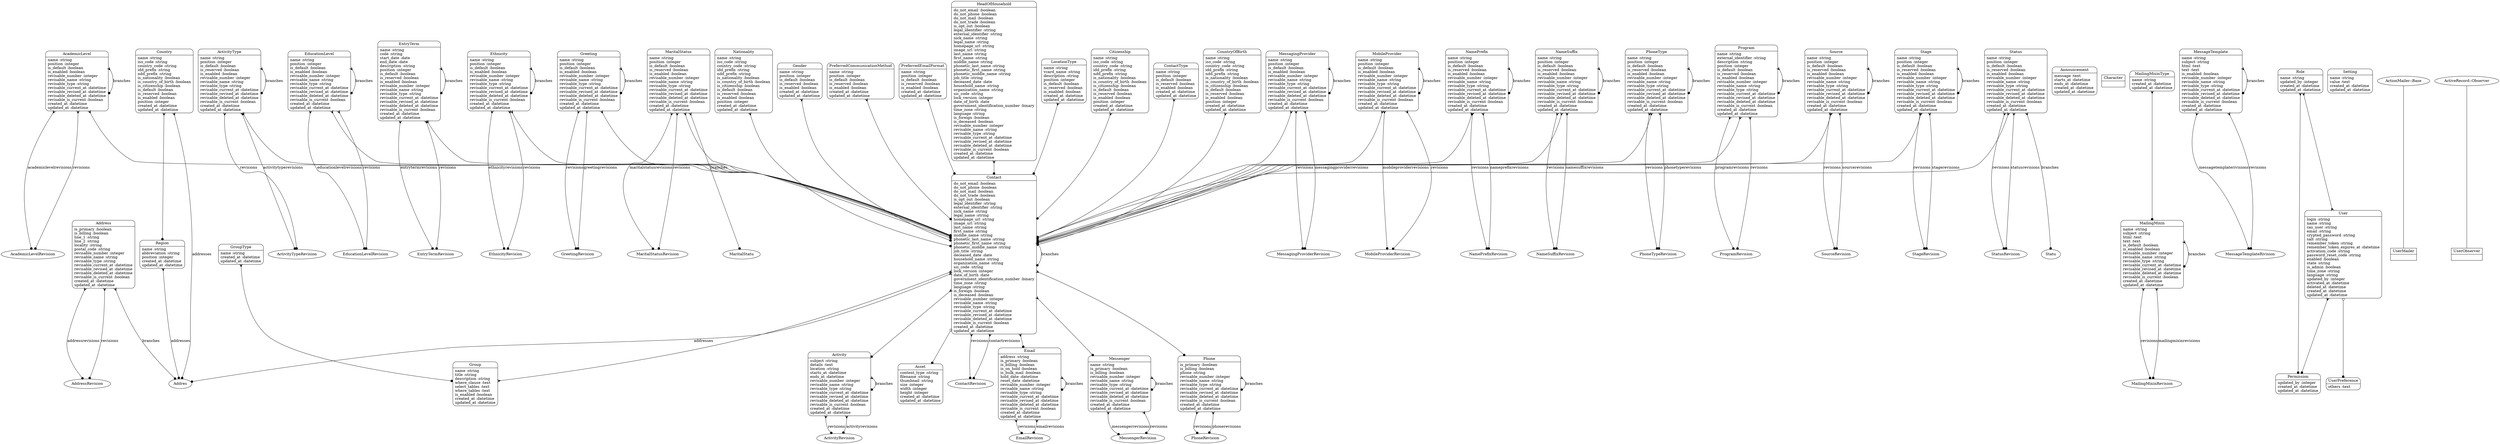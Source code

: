 digraph models_diagram {
	graph[overlap=false, splines=true]
	"AcademicLevel" [shape=Mrecord, label="{AcademicLevel|name :string\lposition :integer\lis_default :boolean\lis_enabled :boolean\lrevisable_number :integer\lrevisable_name :string\lrevisable_type :string\lrevisable_current_at :datetime\lrevisable_revised_at :datetime\lrevisable_deleted_at :datetime\lrevisable_is_current :boolean\lcreated_at :datetime\lupdated_at :datetime\l}"]
	"Activity" [shape=Mrecord, label="{Activity|subject :string\ldetails :text\llocation :string\lstarts_at :datetime\lends_at :datetime\lrevisable_number :integer\lrevisable_name :string\lrevisable_type :string\lrevisable_current_at :datetime\lrevisable_revised_at :datetime\lrevisable_deleted_at :datetime\lrevisable_is_current :boolean\lcreated_at :datetime\lupdated_at :datetime\l}"]
	"ActivityType" [shape=Mrecord, label="{ActivityType|name :string\lposition :integer\lis_default :boolean\lis_reserved :boolean\lis_enabled :boolean\lrevisable_number :integer\lrevisable_name :string\lrevisable_type :string\lrevisable_current_at :datetime\lrevisable_revised_at :datetime\lrevisable_deleted_at :datetime\lrevisable_is_current :boolean\lcreated_at :datetime\lupdated_at :datetime\l}"]
	"Address" [shape=Mrecord, label="{Address|is_primary :boolean\lis_billing :boolean\lline_1 :string\lline_2 :string\llocality :string\lpostal_code :string\lrevisable_number :integer\lrevisable_name :string\lrevisable_type :string\lrevisable_current_at :datetime\lrevisable_revised_at :datetime\lrevisable_deleted_at :datetime\lrevisable_is_current :boolean\lcreated_at :datetime\lupdated_at :datetime\l}"]
	"Announcement" [shape=Mrecord, label="{Announcement|message :text\lstarts_at :datetime\lends_at :datetime\lcreated_at :datetime\lupdated_at :datetime\l}"]
	"Asset" [shape=Mrecord, label="{Asset|content_type :string\lfilename :string\lthumbnail :string\lsize :integer\lwidth :integer\lheight :integer\lcreated_at :datetime\lupdated_at :datetime\l}"]
	"Character" [shape=record, label="{Character|}"]
	"Citizenship" [shape=Mrecord, label="{Citizenship|name :string\liso_code :string\lcountry_code :string\lidd_prefix :string\lndd_prefix :string\lis_nationality :boolean\lis_country_of_birth :boolean\lis_citizenship :boolean\lis_default :boolean\lis_reserved :boolean\lis_enabled :boolean\lposition :integer\lcreated_at :datetime\lupdated_at :datetime\l}"]
	"Contact" [shape=Mrecord, label="{Contact|do_not_email :boolean\ldo_not_phone :boolean\ldo_not_mail :boolean\ldo_not_trade :boolean\lis_opt_out :boolean\llegal_identifier :string\lexternal_identifier :string\lnick_name :string\llegal_name :string\lhomepage_url :string\limage_url :string\llast_name :string\lfirst_name :string\lmiddle_name :string\lphonetic_last_name :string\lphonetic_first_name :string\lphonetic_middle_name :string\ljob_title :string\ldeceased_date :date\lhousehold_name :string\lorganization_name :string\lsic_code :string\llock_version :integer\ldate_of_birth :date\lgovernment_identification_number :binary\ltime_zone :string\llanguage :string\lis_foreign :boolean\lis_deceased :boolean\lrevisable_number :integer\lrevisable_name :string\lrevisable_type :string\lrevisable_current_at :datetime\lrevisable_revised_at :datetime\lrevisable_deleted_at :datetime\lrevisable_is_current :boolean\lcreated_at :datetime\lupdated_at :datetime\l}"]
	"ContactType" [shape=Mrecord, label="{ContactType|name :string\lposition :integer\lis_default :boolean\lis_reserved :boolean\lis_enabled :boolean\lcreated_at :datetime\lupdated_at :datetime\l}"]
	"Country" [shape=Mrecord, label="{Country|name :string\liso_code :string\lcountry_code :string\lidd_prefix :string\lndd_prefix :string\lis_nationality :boolean\lis_country_of_birth :boolean\lis_citizenship :boolean\lis_default :boolean\lis_reserved :boolean\lis_enabled :boolean\lposition :integer\lcreated_at :datetime\lupdated_at :datetime\l}"]
	"CountryOfBirth" [shape=Mrecord, label="{CountryOfBirth|name :string\liso_code :string\lcountry_code :string\lidd_prefix :string\lndd_prefix :string\lis_nationality :boolean\lis_country_of_birth :boolean\lis_citizenship :boolean\lis_default :boolean\lis_reserved :boolean\lis_enabled :boolean\lposition :integer\lcreated_at :datetime\lupdated_at :datetime\l}"]
	"EducationLevel" [shape=Mrecord, label="{EducationLevel|name :string\lposition :integer\lis_default :boolean\lis_enabled :boolean\lrevisable_number :integer\lrevisable_name :string\lrevisable_type :string\lrevisable_current_at :datetime\lrevisable_revised_at :datetime\lrevisable_deleted_at :datetime\lrevisable_is_current :boolean\lcreated_at :datetime\lupdated_at :datetime\l}"]
	"Email" [shape=Mrecord, label="{Email|address :string\lis_primary :boolean\lis_billing :boolean\lis_on_hold :boolean\lis_bulk_mail :boolean\lhold_date :datetime\lreset_date :datetime\lrevisable_number :integer\lrevisable_name :string\lrevisable_type :string\lrevisable_current_at :datetime\lrevisable_revised_at :datetime\lrevisable_deleted_at :datetime\lrevisable_is_current :boolean\lcreated_at :datetime\lupdated_at :datetime\l}"]
	"EntryTerm" [shape=Mrecord, label="{EntryTerm|name :string\lcode :string\lstart_date :date\lend_date :date\ldescription :string\lposition :integer\lis_default :boolean\lis_reserved :boolean\lis_enabled :boolean\lrevisable_number :integer\lrevisable_name :string\lrevisable_type :string\lrevisable_current_at :datetime\lrevisable_revised_at :datetime\lrevisable_deleted_at :datetime\lrevisable_is_current :boolean\lcreated_at :datetime\lupdated_at :datetime\l}"]
	"Ethnicity" [shape=Mrecord, label="{Ethnicity|name :string\lposition :integer\lis_default :boolean\lis_enabled :boolean\lrevisable_number :integer\lrevisable_name :string\lrevisable_type :string\lrevisable_current_at :datetime\lrevisable_revised_at :datetime\lrevisable_deleted_at :datetime\lrevisable_is_current :boolean\lcreated_at :datetime\lupdated_at :datetime\l}"]
	"Gender" [shape=Mrecord, label="{Gender|name :string\lposition :integer\lis_default :boolean\lis_reserved :boolean\lis_enabled :boolean\lcreated_at :datetime\lupdated_at :datetime\l}"]
	"Greeting" [shape=Mrecord, label="{Greeting|name :string\lposition :integer\lis_default :boolean\lis_enabled :boolean\lrevisable_number :integer\lrevisable_name :string\lrevisable_type :string\lrevisable_current_at :datetime\lrevisable_revised_at :datetime\lrevisable_deleted_at :datetime\lrevisable_is_current :boolean\lcreated_at :datetime\lupdated_at :datetime\l}"]
	"Group" [shape=Mrecord, label="{Group|name :string\ltitle :string\ldescription :string\lwhere_clause :text\lselect_tables :text\lwhere_tables :text\lis_enabled :boolean\lcreated_at :datetime\lupdated_at :datetime\l}"]
	"GroupType" [shape=Mrecord, label="{GroupType|name :string\lcreated_at :datetime\lupdated_at :datetime\l}"]
	"HeadOfHousehold" [shape=Mrecord, label="{HeadOfHousehold|do_not_email :boolean\ldo_not_phone :boolean\ldo_not_mail :boolean\ldo_not_trade :boolean\lis_opt_out :boolean\llegal_identifier :string\lexternal_identifier :string\lnick_name :string\llegal_name :string\lhomepage_url :string\limage_url :string\llast_name :string\lfirst_name :string\lmiddle_name :string\lphonetic_last_name :string\lphonetic_first_name :string\lphonetic_middle_name :string\ljob_title :string\ldeceased_date :date\lhousehold_name :string\lorganization_name :string\lsic_code :string\llock_version :integer\ldate_of_birth :date\lgovernment_identification_number :binary\ltime_zone :string\llanguage :string\lis_foreign :boolean\lis_deceased :boolean\lrevisable_number :integer\lrevisable_name :string\lrevisable_type :string\lrevisable_current_at :datetime\lrevisable_revised_at :datetime\lrevisable_deleted_at :datetime\lrevisable_is_current :boolean\lcreated_at :datetime\lupdated_at :datetime\l}"]
	"LocationType" [shape=Mrecord, label="{LocationType|name :string\lvcard_name :string\ldescription :string\lposition :integer\lis_default :boolean\lis_reserved :boolean\lis_enabled :boolean\lcreated_at :datetime\lupdated_at :datetime\l}"]
	"MailingMixin" [shape=Mrecord, label="{MailingMixin|name :string\lsubject :string\lhtml :text\ltext :text\lis_default :boolean\lis_enabled :boolean\lrevisable_number :integer\lrevisable_name :string\lrevisable_type :string\lrevisable_current_at :datetime\lrevisable_revised_at :datetime\lrevisable_deleted_at :datetime\lrevisable_is_current :boolean\lcreated_at :datetime\lupdated_at :datetime\l}"]
	"MailingMixinType" [shape=Mrecord, label="{MailingMixinType|name :string\lcreated_at :datetime\lupdated_at :datetime\l}"]
	"MaritalStatus" [shape=Mrecord, label="{MaritalStatus|name :string\lposition :integer\lis_default :boolean\lis_reserved :boolean\lis_enabled :boolean\lrevisable_number :integer\lrevisable_name :string\lrevisable_type :string\lrevisable_current_at :datetime\lrevisable_revised_at :datetime\lrevisable_deleted_at :datetime\lrevisable_is_current :boolean\lcreated_at :datetime\lupdated_at :datetime\l}"]
	"MessageTemplate" [shape=Mrecord, label="{MessageTemplate|name :string\lsubject :string\lhtml :text\ltext :text\lis_enabled :boolean\lrevisable_number :integer\lrevisable_name :string\lrevisable_type :string\lrevisable_current_at :datetime\lrevisable_revised_at :datetime\lrevisable_deleted_at :datetime\lrevisable_is_current :boolean\lcreated_at :datetime\lupdated_at :datetime\l}"]
	"MessagingProvider" [shape=Mrecord, label="{MessagingProvider|name :string\lposition :integer\lis_default :boolean\lis_enabled :boolean\lrevisable_number :integer\lrevisable_name :string\lrevisable_type :string\lrevisable_current_at :datetime\lrevisable_revised_at :datetime\lrevisable_deleted_at :datetime\lrevisable_is_current :boolean\lcreated_at :datetime\lupdated_at :datetime\l}"]
	"Messenger" [shape=Mrecord, label="{Messenger|name :string\lis_primary :boolean\lis_billing :boolean\lrevisable_number :integer\lrevisable_name :string\lrevisable_type :string\lrevisable_current_at :datetime\lrevisable_revised_at :datetime\lrevisable_deleted_at :datetime\lrevisable_is_current :boolean\lcreated_at :datetime\lupdated_at :datetime\l}"]
	"MobileProvider" [shape=Mrecord, label="{MobileProvider|name :string\lposition :integer\lis_default :boolean\lis_enabled :boolean\lrevisable_number :integer\lrevisable_name :string\lrevisable_type :string\lrevisable_current_at :datetime\lrevisable_revised_at :datetime\lrevisable_deleted_at :datetime\lrevisable_is_current :boolean\lcreated_at :datetime\lupdated_at :datetime\l}"]
	"NamePrefix" [shape=Mrecord, label="{NamePrefix|name :string\lposition :integer\lis_default :boolean\lis_reserved :boolean\lis_enabled :boolean\lrevisable_number :integer\lrevisable_name :string\lrevisable_type :string\lrevisable_current_at :datetime\lrevisable_revised_at :datetime\lrevisable_deleted_at :datetime\lrevisable_is_current :boolean\lcreated_at :datetime\lupdated_at :datetime\l}"]
	"NameSuffix" [shape=Mrecord, label="{NameSuffix|name :string\lposition :integer\lis_default :boolean\lis_reserved :boolean\lis_enabled :boolean\lrevisable_number :integer\lrevisable_name :string\lrevisable_type :string\lrevisable_current_at :datetime\lrevisable_revised_at :datetime\lrevisable_deleted_at :datetime\lrevisable_is_current :boolean\lcreated_at :datetime\lupdated_at :datetime\l}"]
	"Nationality" [shape=Mrecord, label="{Nationality|name :string\liso_code :string\lcountry_code :string\lidd_prefix :string\lndd_prefix :string\lis_nationality :boolean\lis_country_of_birth :boolean\lis_citizenship :boolean\lis_default :boolean\lis_reserved :boolean\lis_enabled :boolean\lposition :integer\lcreated_at :datetime\lupdated_at :datetime\l}"]
	"Permission" [shape=Mrecord, label="{Permission|updated_by :integer\lcreated_at :datetime\lupdated_at :datetime\l}"]
	"Phone" [shape=Mrecord, label="{Phone|is_primary :boolean\lis_billing :boolean\lphone :string\lrevisable_number :integer\lrevisable_name :string\lrevisable_type :string\lrevisable_current_at :datetime\lrevisable_revised_at :datetime\lrevisable_deleted_at :datetime\lrevisable_is_current :boolean\lcreated_at :datetime\lupdated_at :datetime\l}"]
	"PhoneType" [shape=Mrecord, label="{PhoneType|name :string\lposition :integer\lis_default :boolean\lis_reserved :boolean\lis_enabled :boolean\lrevisable_number :integer\lrevisable_name :string\lrevisable_type :string\lrevisable_current_at :datetime\lrevisable_revised_at :datetime\lrevisable_deleted_at :datetime\lrevisable_is_current :boolean\lcreated_at :datetime\lupdated_at :datetime\l}"]
	"PreferredCommunicationMethod" [shape=Mrecord, label="{PreferredCommunicationMethod|name :string\lposition :integer\lis_default :boolean\lis_reserved :boolean\lis_enabled :boolean\lcreated_at :datetime\lupdated_at :datetime\l}"]
	"PreferredEmailFormat" [shape=Mrecord, label="{PreferredEmailFormat|name :string\lposition :integer\lis_default :boolean\lis_reserved :boolean\lis_enabled :boolean\lcreated_at :datetime\lupdated_at :datetime\l}"]
	"Program" [shape=Mrecord, label="{Program|name :string\lexternal_identifier :string\ldescription :string\lposition :integer\lis_default :boolean\lis_reserved :boolean\lis_enabled :boolean\lrevisable_number :integer\lrevisable_name :string\lrevisable_type :string\lrevisable_current_at :datetime\lrevisable_revised_at :datetime\lrevisable_deleted_at :datetime\lrevisable_is_current :boolean\lcreated_at :datetime\lupdated_at :datetime\l}"]
	"Region" [shape=Mrecord, label="{Region|name :string\labbreviation :string\lposition :integer\lcreated_at :datetime\lupdated_at :datetime\l}"]
	"Role" [shape=Mrecord, label="{Role|name :string\lupdated_by :integer\lcreated_at :datetime\lupdated_at :datetime\l}"]
	"Setting" [shape=Mrecord, label="{Setting|name :string\lvalue :text\lcreated_at :datetime\lupdated_at :datetime\l}"]
	"Source" [shape=Mrecord, label="{Source|name :string\lposition :integer\lis_default :boolean\lis_reserved :boolean\lis_enabled :boolean\lrevisable_number :integer\lrevisable_name :string\lrevisable_type :string\lrevisable_current_at :datetime\lrevisable_revised_at :datetime\lrevisable_deleted_at :datetime\lrevisable_is_current :boolean\lcreated_at :datetime\lupdated_at :datetime\l}"]
	"Stage" [shape=Mrecord, label="{Stage|name :string\lposition :integer\lis_default :boolean\lis_reserved :boolean\lis_enabled :boolean\lrevisable_number :integer\lrevisable_name :string\lrevisable_type :string\lrevisable_current_at :datetime\lrevisable_revised_at :datetime\lrevisable_deleted_at :datetime\lrevisable_is_current :boolean\lcreated_at :datetime\lupdated_at :datetime\l}"]
	"Status" [shape=Mrecord, label="{Status|name :string\lposition :integer\lis_default :boolean\lis_reserved :boolean\lis_enabled :boolean\lrevisable_number :integer\lrevisable_name :string\lrevisable_type :string\lrevisable_current_at :datetime\lrevisable_revised_at :datetime\lrevisable_deleted_at :datetime\lrevisable_is_current :boolean\lcreated_at :datetime\lupdated_at :datetime\l}"]
	"User" [shape=Mrecord, label="{User|login :string\lname :string\lcas_user :string\lemail :string\lcrypted_password :string\lsalt :string\lremember_token :string\lremember_token_expires_at :datetime\lactivation_code :string\lpassword_reset_code :string\lenabled :boolean\lstate :string\lis_admin :boolean\ltime_zone :string\llanguage :string\lupdated_by :integer\lactivated_at :datetime\ldeleted_at :datetime\lcreated_at :datetime\lupdated_at :datetime\l}"]
	"UserMailer" [shape=record, label="{UserMailer|}"]
	"UserObserver" [shape=record, label="{UserObserver|}"]
	"UserPreference" [shape=Mrecord, label="{UserPreference|others :text\l}"]
	"AcademicLevel" -> "AcademicLevelRevision" [label="academiclevelrevisions", arrowtail=crow, arrowhead=dot, dir=both]
	"AcademicLevel" -> "AcademicLevelRevision" [label="revisions", arrowtail=crow, arrowhead=dot, dir=both]
	"AcademicLevel" -> "Contact" [arrowtail=crow, arrowhead=dot, dir=both]
	"AcademicLevel" -> "AcademicLevel" [label="branches", arrowtail=crow, arrowhead=dot, dir=both]
	"Activity" -> "ActivityRevision" [label="revisions", arrowtail=crow, arrowhead=dot, dir=both]
	"Activity" -> "ActivityRevision" [label="activityrevisions", arrowtail=crow, arrowhead=dot, dir=both]
	"Activity" -> "Activity" [label="branches", arrowtail=crow, arrowhead=dot, dir=both]
	"ActivityType" -> "ActivityTypeRevision" [label="revisions", arrowtail=crow, arrowhead=dot, dir=both]
	"ActivityType" -> "ActivityTypeRevision" [label="activitytyperevisions", arrowtail=crow, arrowhead=dot, dir=both]
	"ActivityType" -> "Contact" [arrowtail=crow, arrowhead=dot, dir=both]
	"ActivityType" -> "ActivityType" [label="branches", arrowtail=crow, arrowhead=dot, dir=both]
	"Address" -> "AddressRevision" [label="revisions", arrowtail=crow, arrowhead=dot, dir=both]
	"Address" -> "AddressRevision" [label="addressrevisions", arrowtail=crow, arrowhead=dot, dir=both]
	"Address" -> "Addres" [label="branches", arrowtail=crow, arrowhead=dot, dir=both]
	"Citizenship" -> "Contact" [arrowtail=crow, arrowhead=dot, dir=both]
	"Contact" -> "Group" [arrowtail=crow, arrowhead=crow, dir=both]
	"Contact" -> "Phone" [arrowtail=crow, arrowhead=dot, dir=both]
	"Contact" -> "Asset" [arrowtail=odot, arrowhead=dot, dir=both]
	"Contact" -> "ContactRevision" [label="revisions", arrowtail=crow, arrowhead=dot, dir=both]
	"Contact" -> "ContactRevision" [label="contactrevisions", arrowtail=crow, arrowhead=dot, dir=both]
	"Contact" -> "Addres" [label="addresses", arrowtail=crow, arrowhead=dot, dir=both]
	"Contact" -> "Email" [arrowtail=crow, arrowhead=dot, dir=both]
	"Contact" -> "Activity" [arrowtail=crow, arrowhead=dot, dir=both]
	"Contact" -> "Messenger" [arrowtail=crow, arrowhead=dot, dir=both]
	"Contact" -> "Contact" [label="branches", arrowtail=crow, arrowhead=dot, dir=both]
	"ContactType" -> "Contact" [arrowtail=crow, arrowhead=dot, dir=both]
	"Country" -> "Addres" [label="addresses", arrowtail=crow, arrowhead=dot, dir=both]
	"Country" -> "Region" [arrowtail=crow, arrowhead=dot, dir=both]
	"CountryOfBirth" -> "Contact" [arrowtail=crow, arrowhead=dot, dir=both]
	"EducationLevel" -> "EducationLevelRevision" [label="educationlevelrevisions", arrowtail=crow, arrowhead=dot, dir=both]
	"EducationLevel" -> "EducationLevelRevision" [label="revisions", arrowtail=crow, arrowhead=dot, dir=both]
	"EducationLevel" -> "Contact" [arrowtail=crow, arrowhead=dot, dir=both]
	"EducationLevel" -> "EducationLevel" [label="branches", arrowtail=crow, arrowhead=dot, dir=both]
	"Email" -> "EmailRevision" [label="revisions", arrowtail=crow, arrowhead=dot, dir=both]
	"Email" -> "Email" [label="branches", arrowtail=crow, arrowhead=dot, dir=both]
	"Email" -> "EmailRevision" [label="emailrevisions", arrowtail=crow, arrowhead=dot, dir=both]
	"EntryTerm" -> "EntryTermRevision" [label="revisions", arrowtail=crow, arrowhead=dot, dir=both]
	"EntryTerm" -> "EntryTermRevision" [label="entrytermrevisions", arrowtail=crow, arrowhead=dot, dir=both]
	"EntryTerm" -> "Contact" [arrowtail=crow, arrowhead=dot, dir=both]
	"EntryTerm" -> "EntryTerm" [label="branches", arrowtail=crow, arrowhead=dot, dir=both]
	"Ethnicity" -> "EthnicityRevision" [label="ethnicityrevisions", arrowtail=crow, arrowhead=dot, dir=both]
	"Ethnicity" -> "EthnicityRevision" [label="revisions", arrowtail=crow, arrowhead=dot, dir=both]
	"Ethnicity" -> "Contact" [arrowtail=crow, arrowhead=dot, dir=both]
	"Ethnicity" -> "Ethnicity" [label="branches", arrowtail=crow, arrowhead=dot, dir=both]
	"Gender" -> "Contact" [arrowtail=crow, arrowhead=dot, dir=both]
	"Greeting" -> "GreetingRevision" [label="revisions", arrowtail=crow, arrowhead=dot, dir=both]
	"Greeting" -> "GreetingRevision" [label="greetingrevisions", arrowtail=crow, arrowhead=dot, dir=both]
	"Greeting" -> "Contact" [arrowtail=crow, arrowhead=dot, dir=both]
	"Greeting" -> "Greeting" [label="branches", arrowtail=crow, arrowhead=dot, dir=both]
	"GroupType" -> "Group" [arrowtail=crow, arrowhead=dot, dir=both]
	"HeadOfHousehold" -> "Contact" [arrowtail=crow, arrowhead=dot, dir=both]
	"LocationType" -> "Contact" [arrowtail=crow, arrowhead=dot, dir=both]
	"MailingMixin" -> "MailingMixinRevision" [label="revisions", arrowtail=crow, arrowhead=dot, dir=both]
	"MailingMixin" -> "MailingMixinRevision" [label="mailingmixinrevisions", arrowtail=crow, arrowhead=dot, dir=both]
	"MailingMixin" -> "MailingMixin" [label="branches", arrowtail=crow, arrowhead=dot, dir=both]
	"MailingMixinType" -> "MailingMixin" [arrowtail=crow, arrowhead=dot, dir=both]
	"MaritalStatus" -> "MaritalStatusRevision" [label="maritalstatusrevisions", arrowtail=crow, arrowhead=dot, dir=both]
	"MaritalStatus" -> "MaritalStatusRevision" [label="revisions", arrowtail=crow, arrowhead=dot, dir=both]
	"MaritalStatus" -> "Contact" [arrowtail=crow, arrowhead=dot, dir=both]
	"MaritalStatus" -> "MaritalStatu" [label="branches", arrowtail=crow, arrowhead=dot, dir=both]
	"MessageTemplate" -> "MessageTemplateRivision" [label="messagetemplaterivisions", arrowtail=crow, arrowhead=dot, dir=both]
	"MessageTemplate" -> "MessageTemplateRivision" [label="revisions", arrowtail=crow, arrowhead=dot, dir=both]
	"MessageTemplate" -> "MessageTemplate" [label="branches", arrowtail=crow, arrowhead=dot, dir=both]
	"MessagingProvider" -> "MessagingProviderRevision" [label="messagingproviderrevisions", arrowtail=crow, arrowhead=dot, dir=both]
	"MessagingProvider" -> "MessagingProviderRevision" [label="revisions", arrowtail=crow, arrowhead=dot, dir=both]
	"MessagingProvider" -> "Contact" [arrowtail=crow, arrowhead=dot, dir=both]
	"MessagingProvider" -> "MessagingProvider" [label="branches", arrowtail=crow, arrowhead=dot, dir=both]
	"Messenger" -> "MessengerRevision" [label="messengerrevisions", arrowtail=crow, arrowhead=dot, dir=both]
	"Messenger" -> "MessengerRevision" [label="revisions", arrowtail=crow, arrowhead=dot, dir=both]
	"Messenger" -> "Messenger" [label="branches", arrowtail=crow, arrowhead=dot, dir=both]
	"MobileProvider" -> "MobileProviderRevision" [label="revisions", arrowtail=crow, arrowhead=dot, dir=both]
	"MobileProvider" -> "MobileProviderRevision" [label="mobileproviderrevisions", arrowtail=crow, arrowhead=dot, dir=both]
	"MobileProvider" -> "Contact" [arrowtail=crow, arrowhead=dot, dir=both]
	"MobileProvider" -> "MobileProvider" [label="branches", arrowtail=crow, arrowhead=dot, dir=both]
	"NamePrefix" -> "NamePrefixRevision" [label="nameprefixrevisions", arrowtail=crow, arrowhead=dot, dir=both]
	"NamePrefix" -> "NamePrefixRevision" [label="revisions", arrowtail=crow, arrowhead=dot, dir=both]
	"NamePrefix" -> "Contact" [arrowtail=crow, arrowhead=dot, dir=both]
	"NamePrefix" -> "NamePrefix" [label="branches", arrowtail=crow, arrowhead=dot, dir=both]
	"NameSuffix" -> "NameSuffixRevision" [label="namesuffixrevisions", arrowtail=crow, arrowhead=dot, dir=both]
	"NameSuffix" -> "NameSuffixRevision" [label="revisions", arrowtail=crow, arrowhead=dot, dir=both]
	"NameSuffix" -> "Contact" [arrowtail=crow, arrowhead=dot, dir=both]
	"NameSuffix" -> "NameSuffix" [label="branches", arrowtail=crow, arrowhead=dot, dir=both]
	"Nationality" -> "Contact" [arrowtail=crow, arrowhead=dot, dir=both]
	"Phone" -> "PhoneRevision" [label="revisions", arrowtail=crow, arrowhead=dot, dir=both]
	"Phone" -> "PhoneRevision" [label="phonerevisions", arrowtail=crow, arrowhead=dot, dir=both]
	"Phone" -> "Phone" [label="branches", arrowtail=crow, arrowhead=dot, dir=both]
	"PhoneType" -> "PhoneTypeRevision" [label="phonetyperevisions", arrowtail=crow, arrowhead=dot, dir=both]
	"PhoneType" -> "PhoneTypeRevision" [label="revisions", arrowtail=crow, arrowhead=dot, dir=both]
	"PhoneType" -> "Contact" [arrowtail=crow, arrowhead=dot, dir=both]
	"PhoneType" -> "PhoneType" [label="branches", arrowtail=crow, arrowhead=dot, dir=both]
	"PreferredCommunicationMethod" -> "Contact" [arrowtail=crow, arrowhead=dot, dir=both]
	"PreferredEmailFormat" -> "Contact" [arrowtail=crow, arrowhead=dot, dir=both]
	"Program" -> "ProgramRevision" [label="revisions", arrowtail=crow, arrowhead=dot, dir=both]
	"Program" -> "ProgramRevision" [label="programrevisions", arrowtail=crow, arrowhead=dot, dir=both]
	"Program" -> "Contact" [arrowtail=crow, arrowhead=dot, dir=both]
	"Program" -> "Program" [label="branches", arrowtail=crow, arrowhead=dot, dir=both]
	"Region" -> "Addres" [label="addresses", arrowtail=crow, arrowhead=dot, dir=both]
	"Role" -> "Permission" [arrowtail=crow, arrowhead=dot, dir=both]
	"Role" -> "User" [arrowtail=crow, arrowhead=crow, dir=both]
	"Source" -> "SourceRevision" [label="sourcerevisions", arrowtail=crow, arrowhead=dot, dir=both]
	"Source" -> "SourceRevision" [label="revisions", arrowtail=crow, arrowhead=dot, dir=both]
	"Source" -> "Contact" [arrowtail=crow, arrowhead=dot, dir=both]
	"Source" -> "Source" [label="branches", arrowtail=crow, arrowhead=dot, dir=both]
	"Stage" -> "StageRevision" [label="stagerevisions", arrowtail=crow, arrowhead=dot, dir=both]
	"Stage" -> "StageRevision" [label="revisions", arrowtail=crow, arrowhead=dot, dir=both]
	"Stage" -> "Contact" [arrowtail=crow, arrowhead=dot, dir=both]
	"Stage" -> "Stage" [label="branches", arrowtail=crow, arrowhead=dot, dir=both]
	"Status" -> "StatusRevision" [label="statusrevisions", arrowtail=crow, arrowhead=dot, dir=both]
	"Status" -> "StatusRevision" [label="revisions", arrowtail=crow, arrowhead=dot, dir=both]
	"Status" -> "Contact" [arrowtail=crow, arrowhead=dot, dir=both]
	"Status" -> "Statu" [label="branches", arrowtail=crow, arrowhead=dot, dir=both]
	"User" -> "Permission" [arrowtail=crow, arrowhead=dot, dir=both]
	"User" -> "UserPreference" [arrowtail=odot, arrowhead=dot, dir=both]
	"ActionMailer::Base" -> "UserMailer" [label="", arrowhead="none", arrowtail="onormal"]
	"ActiveRecord::Observer" -> "UserObserver" [label="", arrowhead="none", arrowtail="onormal"]
}

